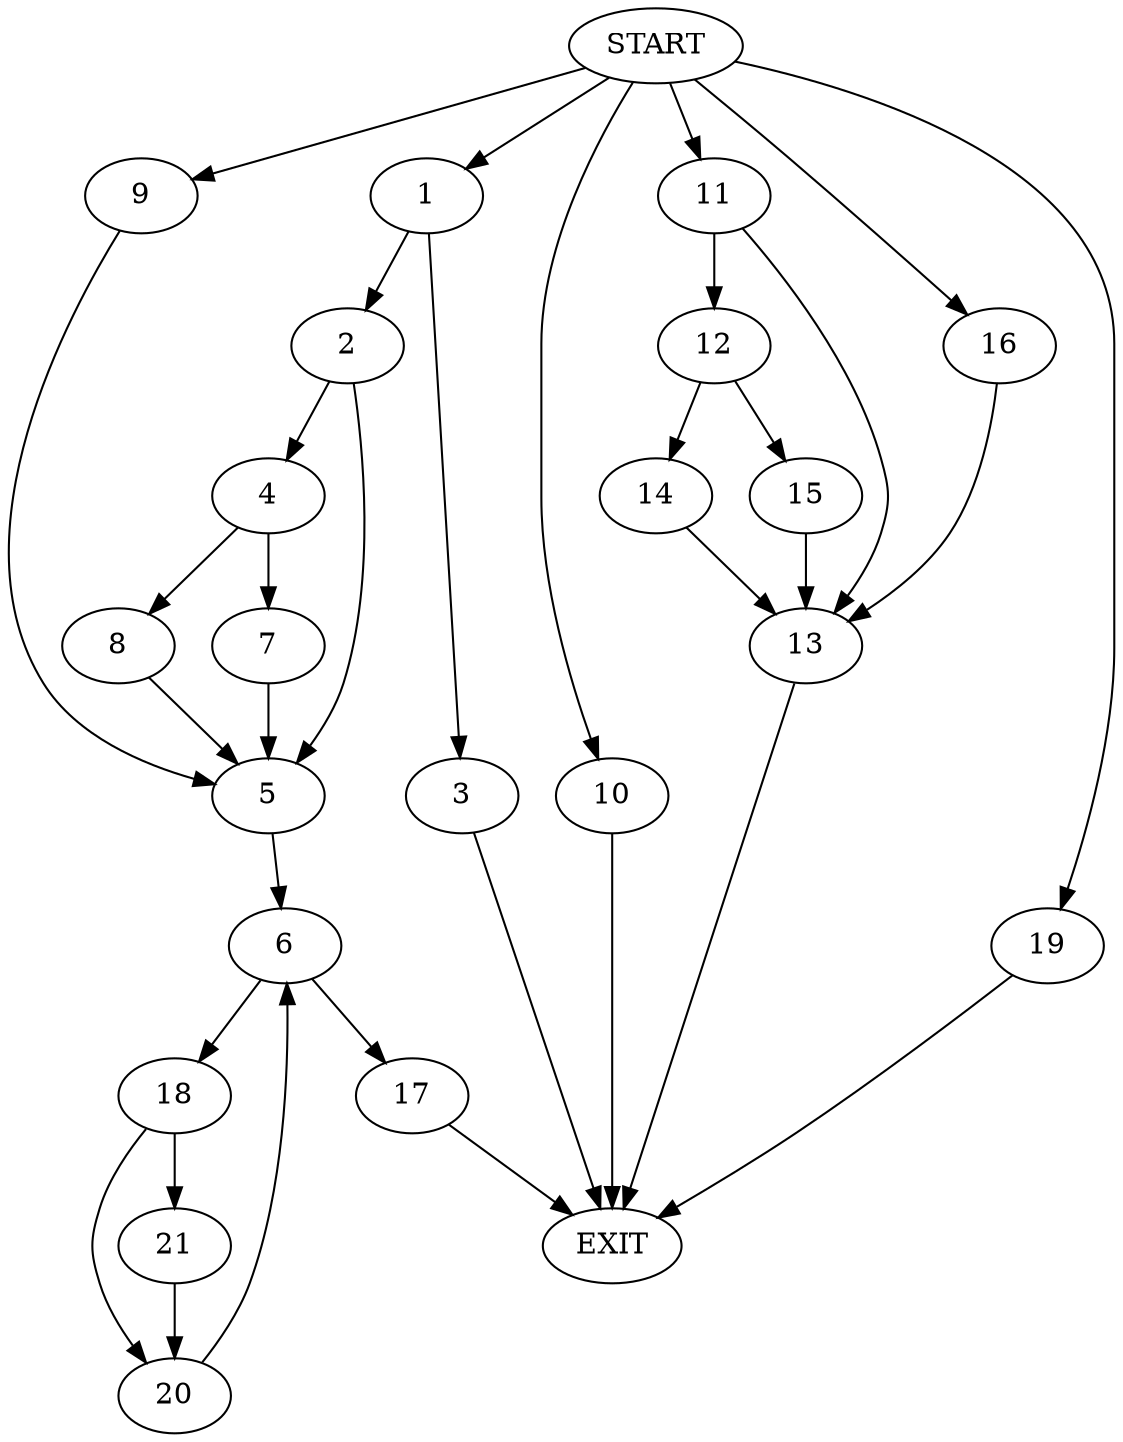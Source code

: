 digraph {
0 [label="START"]
22 [label="EXIT"]
0 -> 1
1 -> 2
1 -> 3
2 -> 4
2 -> 5
3 -> 22
5 -> 6
4 -> 7
4 -> 8
8 -> 5
7 -> 5
0 -> 9
9 -> 5
0 -> 10
10 -> 22
0 -> 11
11 -> 12
11 -> 13
13 -> 22
12 -> 14
12 -> 15
15 -> 13
14 -> 13
0 -> 16
16 -> 13
6 -> 17
6 -> 18
0 -> 19
19 -> 22
17 -> 22
18 -> 20
18 -> 21
21 -> 20
20 -> 6
}
